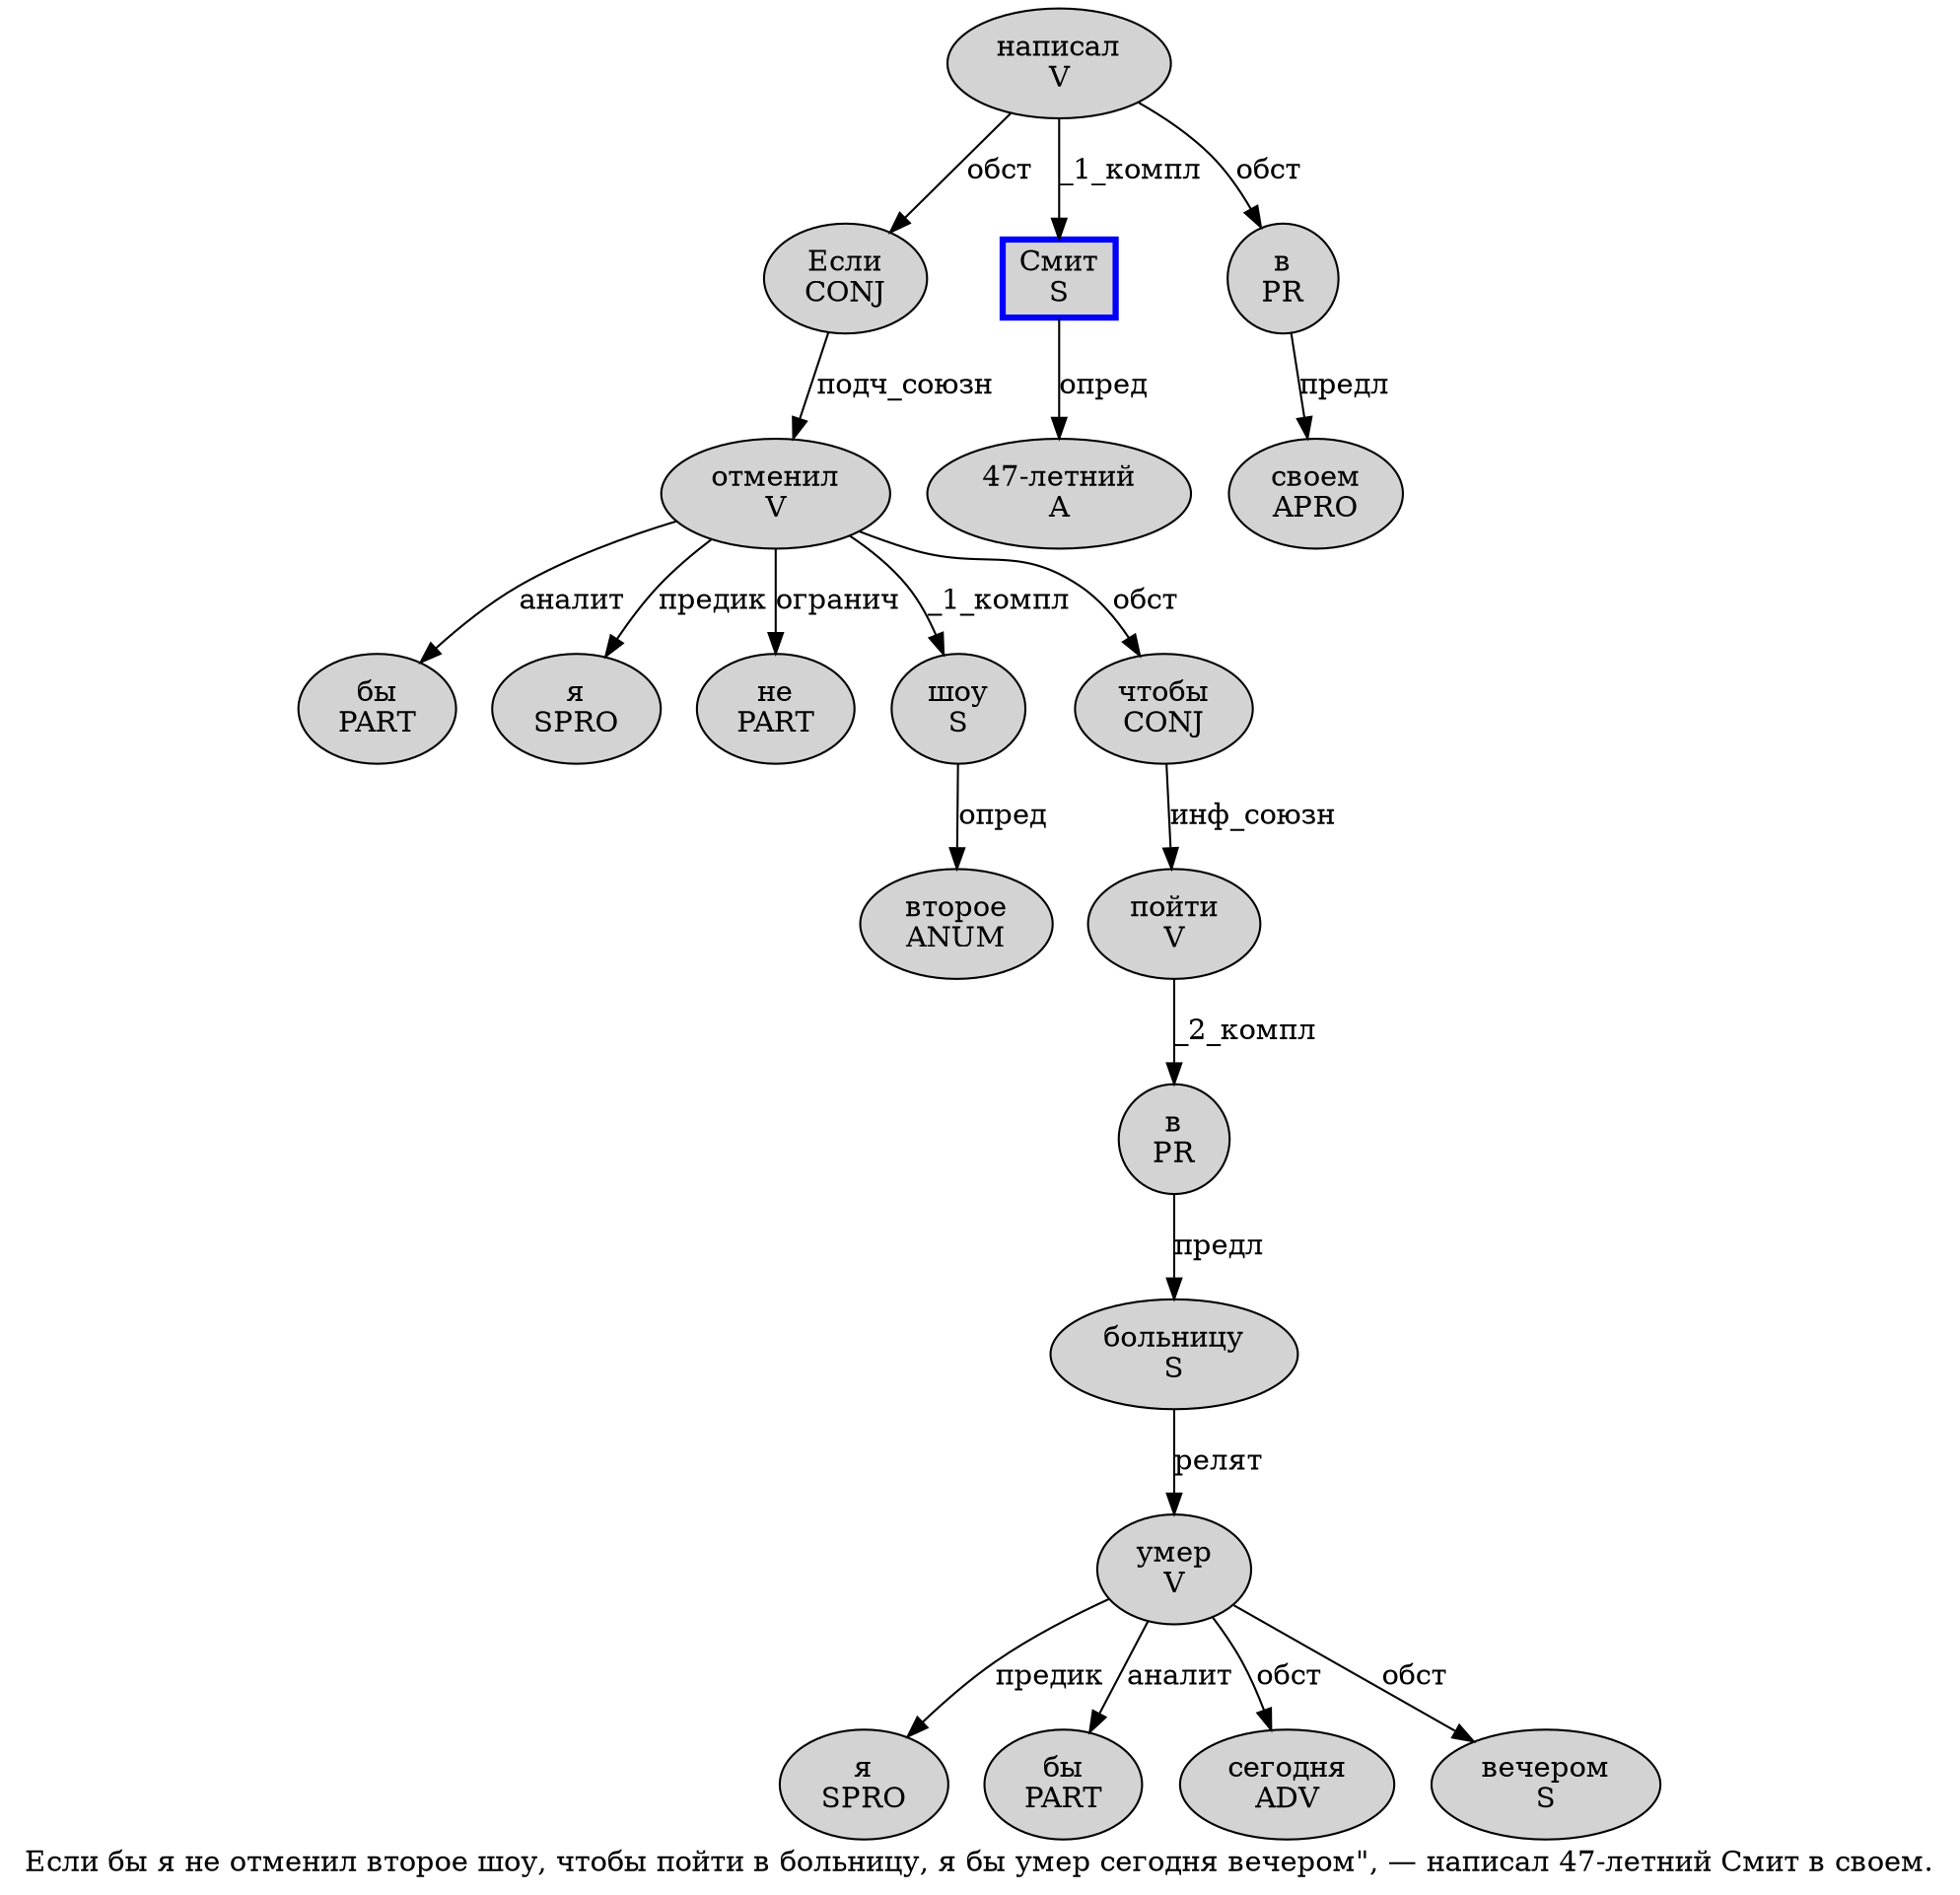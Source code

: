 digraph SENTENCE_1758 {
	graph [label="Если бы я не отменил второе шоу, чтобы пойти в больницу, я бы умер сегодня вечером\", — написал 47-летний Смит в своем."]
	node [style=filled]
		0 [label="Если
CONJ" color="" fillcolor=lightgray penwidth=1 shape=ellipse]
		1 [label="бы
PART" color="" fillcolor=lightgray penwidth=1 shape=ellipse]
		2 [label="я
SPRO" color="" fillcolor=lightgray penwidth=1 shape=ellipse]
		3 [label="не
PART" color="" fillcolor=lightgray penwidth=1 shape=ellipse]
		4 [label="отменил
V" color="" fillcolor=lightgray penwidth=1 shape=ellipse]
		5 [label="второе
ANUM" color="" fillcolor=lightgray penwidth=1 shape=ellipse]
		6 [label="шоу
S" color="" fillcolor=lightgray penwidth=1 shape=ellipse]
		8 [label="чтобы
CONJ" color="" fillcolor=lightgray penwidth=1 shape=ellipse]
		9 [label="пойти
V" color="" fillcolor=lightgray penwidth=1 shape=ellipse]
		10 [label="в
PR" color="" fillcolor=lightgray penwidth=1 shape=ellipse]
		11 [label="больницу
S" color="" fillcolor=lightgray penwidth=1 shape=ellipse]
		13 [label="я
SPRO" color="" fillcolor=lightgray penwidth=1 shape=ellipse]
		14 [label="бы
PART" color="" fillcolor=lightgray penwidth=1 shape=ellipse]
		15 [label="умер
V" color="" fillcolor=lightgray penwidth=1 shape=ellipse]
		16 [label="сегодня
ADV" color="" fillcolor=lightgray penwidth=1 shape=ellipse]
		17 [label="вечером
S" color="" fillcolor=lightgray penwidth=1 shape=ellipse]
		21 [label="написал
V" color="" fillcolor=lightgray penwidth=1 shape=ellipse]
		22 [label="47-летний
A" color="" fillcolor=lightgray penwidth=1 shape=ellipse]
		23 [label="Смит
S" color=blue fillcolor=lightgray penwidth=3 shape=box]
		24 [label="в
PR" color="" fillcolor=lightgray penwidth=1 shape=ellipse]
		25 [label="своем
APRO" color="" fillcolor=lightgray penwidth=1 shape=ellipse]
			21 -> 0 [label="обст"]
			21 -> 23 [label="_1_компл"]
			21 -> 24 [label="обст"]
			8 -> 9 [label="инф_союзн"]
			23 -> 22 [label="опред"]
			10 -> 11 [label="предл"]
			15 -> 13 [label="предик"]
			15 -> 14 [label="аналит"]
			15 -> 16 [label="обст"]
			15 -> 17 [label="обст"]
			4 -> 1 [label="аналит"]
			4 -> 2 [label="предик"]
			4 -> 3 [label="огранич"]
			4 -> 6 [label="_1_компл"]
			4 -> 8 [label="обст"]
			9 -> 10 [label="_2_компл"]
			11 -> 15 [label="релят"]
			0 -> 4 [label="подч_союзн"]
			24 -> 25 [label="предл"]
			6 -> 5 [label="опред"]
}